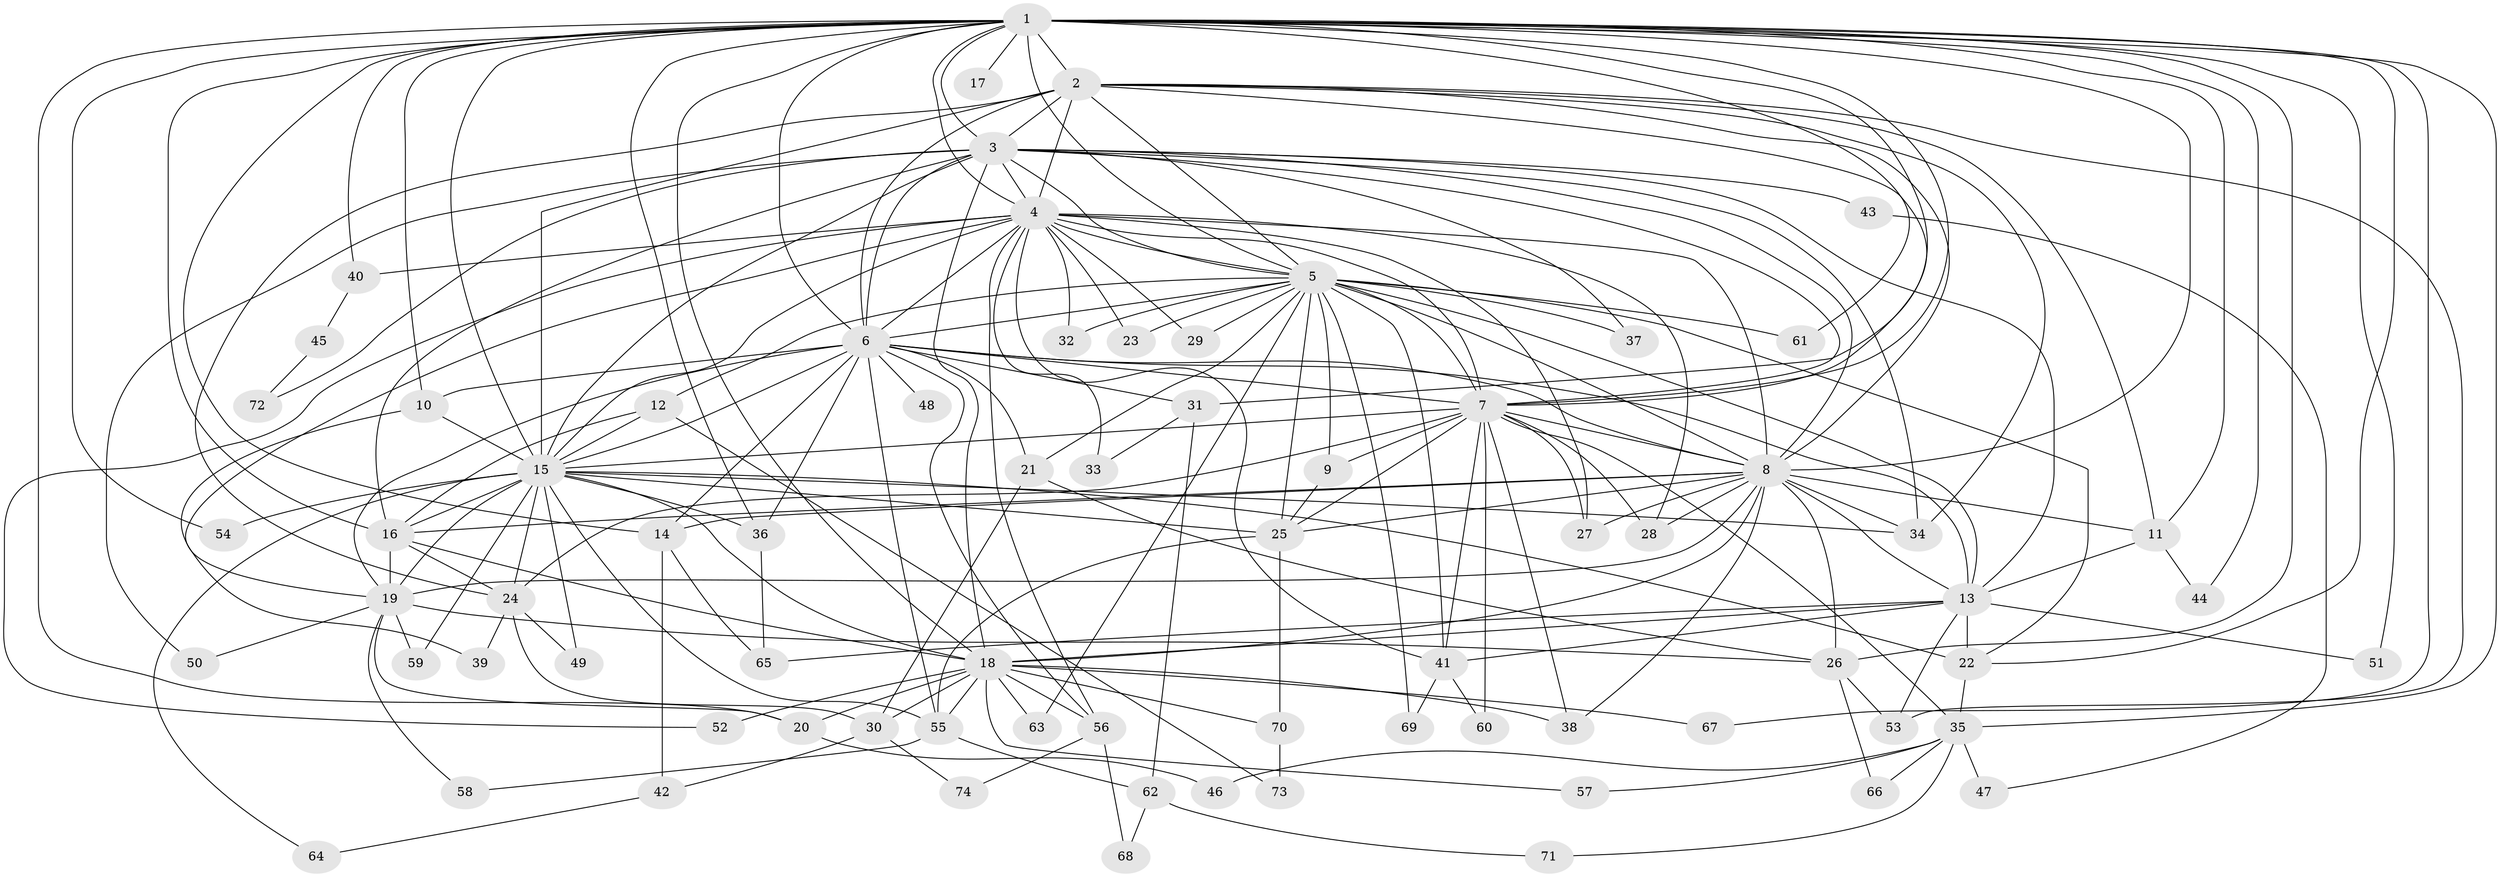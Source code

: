 // original degree distribution, {32: 0.006802721088435374, 34: 0.006802721088435374, 21: 0.006802721088435374, 22: 0.006802721088435374, 26: 0.006802721088435374, 13: 0.006802721088435374, 25: 0.006802721088435374, 14: 0.006802721088435374, 30: 0.006802721088435374, 20: 0.006802721088435374, 3: 0.20408163265306123, 4: 0.10204081632653061, 5: 0.06802721088435375, 6: 0.02040816326530612, 2: 0.5102040816326531, 8: 0.02040816326530612, 9: 0.006802721088435374}
// Generated by graph-tools (version 1.1) at 2025/49/03/04/25 22:49:55]
// undirected, 74 vertices, 201 edges
graph export_dot {
  node [color=gray90,style=filled];
  1;
  2;
  3;
  4;
  5;
  6;
  7;
  8;
  9;
  10;
  11;
  12;
  13;
  14;
  15;
  16;
  17;
  18;
  19;
  20;
  21;
  22;
  23;
  24;
  25;
  26;
  27;
  28;
  29;
  30;
  31;
  32;
  33;
  34;
  35;
  36;
  37;
  38;
  39;
  40;
  41;
  42;
  43;
  44;
  45;
  46;
  47;
  48;
  49;
  50;
  51;
  52;
  53;
  54;
  55;
  56;
  57;
  58;
  59;
  60;
  61;
  62;
  63;
  64;
  65;
  66;
  67;
  68;
  69;
  70;
  71;
  72;
  73;
  74;
  1 -- 2 [weight=1.0];
  1 -- 3 [weight=1.0];
  1 -- 4 [weight=1.0];
  1 -- 5 [weight=2.0];
  1 -- 6 [weight=1.0];
  1 -- 7 [weight=2.0];
  1 -- 8 [weight=2.0];
  1 -- 10 [weight=1.0];
  1 -- 11 [weight=1.0];
  1 -- 14 [weight=1.0];
  1 -- 15 [weight=2.0];
  1 -- 16 [weight=2.0];
  1 -- 17 [weight=1.0];
  1 -- 18 [weight=1.0];
  1 -- 20 [weight=1.0];
  1 -- 22 [weight=1.0];
  1 -- 26 [weight=1.0];
  1 -- 31 [weight=1.0];
  1 -- 35 [weight=1.0];
  1 -- 36 [weight=1.0];
  1 -- 40 [weight=1.0];
  1 -- 44 [weight=1.0];
  1 -- 51 [weight=1.0];
  1 -- 54 [weight=1.0];
  1 -- 61 [weight=1.0];
  1 -- 67 [weight=1.0];
  2 -- 3 [weight=1.0];
  2 -- 4 [weight=2.0];
  2 -- 5 [weight=2.0];
  2 -- 6 [weight=2.0];
  2 -- 7 [weight=2.0];
  2 -- 8 [weight=2.0];
  2 -- 11 [weight=1.0];
  2 -- 15 [weight=16.0];
  2 -- 24 [weight=1.0];
  2 -- 34 [weight=1.0];
  2 -- 53 [weight=1.0];
  3 -- 4 [weight=1.0];
  3 -- 5 [weight=2.0];
  3 -- 6 [weight=2.0];
  3 -- 7 [weight=2.0];
  3 -- 8 [weight=1.0];
  3 -- 13 [weight=1.0];
  3 -- 15 [weight=2.0];
  3 -- 16 [weight=1.0];
  3 -- 18 [weight=1.0];
  3 -- 34 [weight=1.0];
  3 -- 37 [weight=1.0];
  3 -- 43 [weight=1.0];
  3 -- 50 [weight=1.0];
  3 -- 72 [weight=1.0];
  4 -- 5 [weight=2.0];
  4 -- 6 [weight=2.0];
  4 -- 7 [weight=2.0];
  4 -- 8 [weight=1.0];
  4 -- 15 [weight=1.0];
  4 -- 19 [weight=1.0];
  4 -- 23 [weight=1.0];
  4 -- 27 [weight=1.0];
  4 -- 28 [weight=1.0];
  4 -- 29 [weight=1.0];
  4 -- 32 [weight=1.0];
  4 -- 33 [weight=1.0];
  4 -- 40 [weight=1.0];
  4 -- 41 [weight=1.0];
  4 -- 52 [weight=1.0];
  4 -- 56 [weight=1.0];
  5 -- 6 [weight=2.0];
  5 -- 7 [weight=4.0];
  5 -- 8 [weight=3.0];
  5 -- 9 [weight=2.0];
  5 -- 12 [weight=2.0];
  5 -- 13 [weight=2.0];
  5 -- 21 [weight=1.0];
  5 -- 22 [weight=2.0];
  5 -- 23 [weight=1.0];
  5 -- 25 [weight=1.0];
  5 -- 29 [weight=1.0];
  5 -- 32 [weight=1.0];
  5 -- 37 [weight=1.0];
  5 -- 41 [weight=1.0];
  5 -- 61 [weight=1.0];
  5 -- 63 [weight=1.0];
  5 -- 69 [weight=1.0];
  6 -- 7 [weight=2.0];
  6 -- 8 [weight=1.0];
  6 -- 10 [weight=1.0];
  6 -- 13 [weight=1.0];
  6 -- 14 [weight=2.0];
  6 -- 15 [weight=2.0];
  6 -- 19 [weight=1.0];
  6 -- 21 [weight=1.0];
  6 -- 31 [weight=1.0];
  6 -- 36 [weight=1.0];
  6 -- 48 [weight=1.0];
  6 -- 55 [weight=1.0];
  6 -- 56 [weight=1.0];
  7 -- 8 [weight=2.0];
  7 -- 9 [weight=3.0];
  7 -- 15 [weight=1.0];
  7 -- 24 [weight=1.0];
  7 -- 25 [weight=1.0];
  7 -- 27 [weight=1.0];
  7 -- 28 [weight=1.0];
  7 -- 35 [weight=1.0];
  7 -- 38 [weight=2.0];
  7 -- 41 [weight=1.0];
  7 -- 60 [weight=1.0];
  8 -- 11 [weight=1.0];
  8 -- 13 [weight=1.0];
  8 -- 14 [weight=1.0];
  8 -- 16 [weight=1.0];
  8 -- 18 [weight=6.0];
  8 -- 19 [weight=1.0];
  8 -- 25 [weight=1.0];
  8 -- 26 [weight=2.0];
  8 -- 27 [weight=1.0];
  8 -- 28 [weight=1.0];
  8 -- 34 [weight=1.0];
  8 -- 38 [weight=1.0];
  9 -- 25 [weight=1.0];
  10 -- 15 [weight=1.0];
  10 -- 39 [weight=1.0];
  11 -- 13 [weight=1.0];
  11 -- 44 [weight=1.0];
  12 -- 15 [weight=1.0];
  12 -- 16 [weight=1.0];
  12 -- 73 [weight=1.0];
  13 -- 18 [weight=1.0];
  13 -- 22 [weight=1.0];
  13 -- 41 [weight=1.0];
  13 -- 51 [weight=1.0];
  13 -- 53 [weight=1.0];
  13 -- 65 [weight=1.0];
  14 -- 42 [weight=1.0];
  14 -- 65 [weight=1.0];
  15 -- 16 [weight=1.0];
  15 -- 18 [weight=1.0];
  15 -- 19 [weight=1.0];
  15 -- 22 [weight=1.0];
  15 -- 24 [weight=1.0];
  15 -- 25 [weight=1.0];
  15 -- 34 [weight=1.0];
  15 -- 36 [weight=1.0];
  15 -- 49 [weight=1.0];
  15 -- 54 [weight=1.0];
  15 -- 55 [weight=1.0];
  15 -- 59 [weight=2.0];
  15 -- 64 [weight=1.0];
  16 -- 18 [weight=1.0];
  16 -- 19 [weight=2.0];
  16 -- 24 [weight=1.0];
  18 -- 20 [weight=1.0];
  18 -- 30 [weight=1.0];
  18 -- 38 [weight=1.0];
  18 -- 52 [weight=1.0];
  18 -- 55 [weight=1.0];
  18 -- 56 [weight=1.0];
  18 -- 57 [weight=1.0];
  18 -- 63 [weight=1.0];
  18 -- 67 [weight=1.0];
  18 -- 70 [weight=1.0];
  19 -- 20 [weight=1.0];
  19 -- 26 [weight=1.0];
  19 -- 50 [weight=1.0];
  19 -- 58 [weight=1.0];
  19 -- 59 [weight=1.0];
  20 -- 46 [weight=1.0];
  21 -- 26 [weight=1.0];
  21 -- 30 [weight=1.0];
  22 -- 35 [weight=2.0];
  24 -- 30 [weight=1.0];
  24 -- 39 [weight=1.0];
  24 -- 49 [weight=1.0];
  25 -- 55 [weight=1.0];
  25 -- 70 [weight=1.0];
  26 -- 53 [weight=1.0];
  26 -- 66 [weight=1.0];
  30 -- 42 [weight=1.0];
  30 -- 74 [weight=1.0];
  31 -- 33 [weight=1.0];
  31 -- 62 [weight=1.0];
  35 -- 46 [weight=1.0];
  35 -- 47 [weight=1.0];
  35 -- 57 [weight=1.0];
  35 -- 66 [weight=1.0];
  35 -- 71 [weight=1.0];
  36 -- 65 [weight=1.0];
  40 -- 45 [weight=1.0];
  41 -- 60 [weight=1.0];
  41 -- 69 [weight=1.0];
  42 -- 64 [weight=1.0];
  43 -- 47 [weight=1.0];
  45 -- 72 [weight=1.0];
  55 -- 58 [weight=1.0];
  55 -- 62 [weight=1.0];
  56 -- 68 [weight=1.0];
  56 -- 74 [weight=1.0];
  62 -- 68 [weight=1.0];
  62 -- 71 [weight=1.0];
  70 -- 73 [weight=1.0];
}
